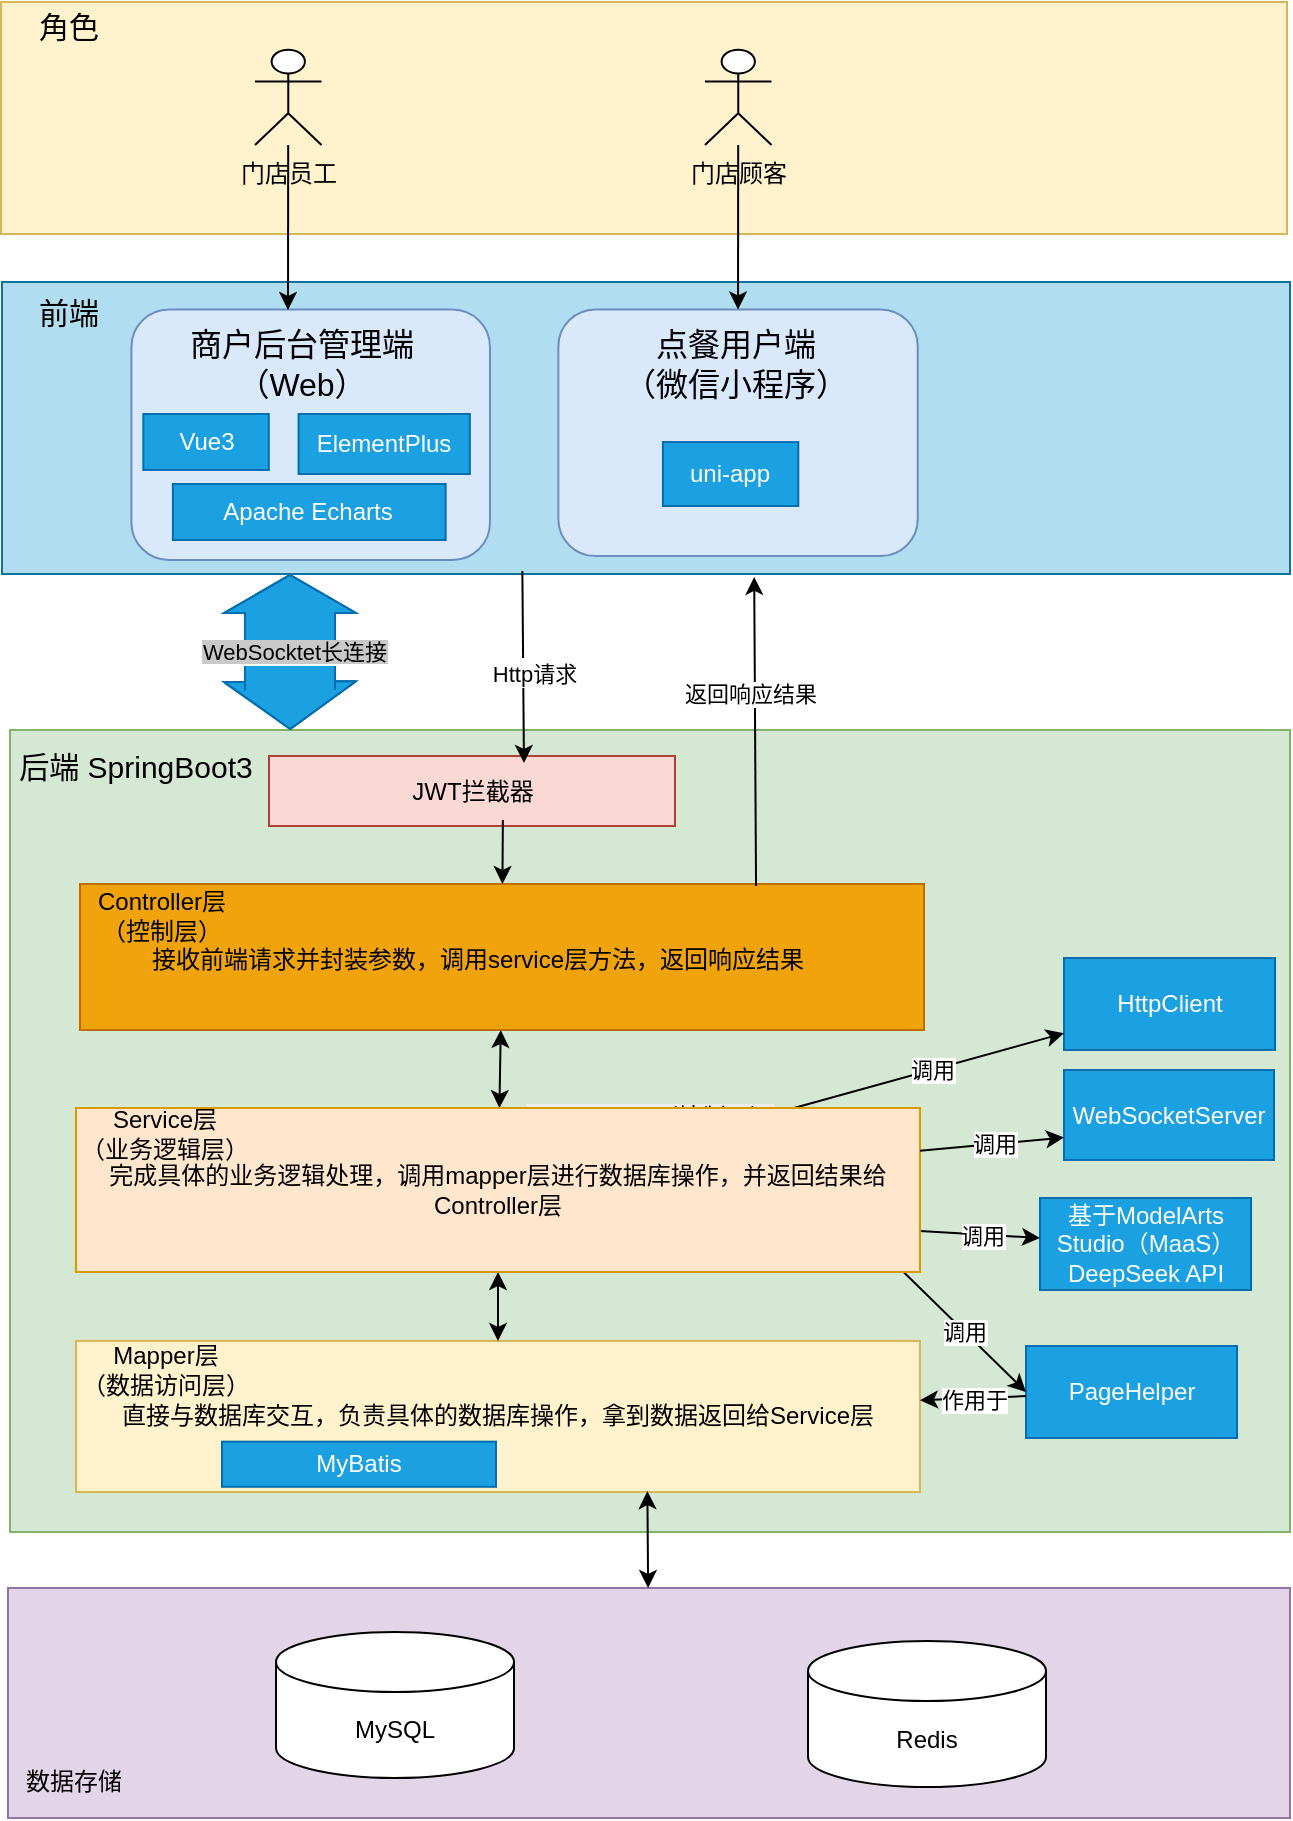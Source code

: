 <mxfile version="28.1.1">
  <diagram name="第 1 页" id="5mCxrqloH2qk-mehDYs9">
    <mxGraphModel dx="136" dy="532" grid="0" gridSize="10" guides="1" tooltips="1" connect="1" arrows="1" fold="1" page="1" pageScale="1" pageWidth="827" pageHeight="1169" math="0" shadow="0">
      <root>
        <mxCell id="0" />
        <mxCell id="1" parent="0" />
        <mxCell id="SMb74sRTpoAXpH5g-2Ui-11" value="" style="group;fillColor=#fff2cc;strokeColor=#d6b656;" parent="1" vertex="1" connectable="0">
          <mxGeometry x="95.5" y="44" width="643" height="116" as="geometry" />
        </mxCell>
        <mxCell id="SMb74sRTpoAXpH5g-2Ui-1" value="" style="rounded=0;whiteSpace=wrap;html=1;fillColor=#fff2cc;strokeColor=#d6b656;" parent="SMb74sRTpoAXpH5g-2Ui-11" vertex="1">
          <mxGeometry width="643" height="116" as="geometry" />
        </mxCell>
        <mxCell id="SMb74sRTpoAXpH5g-2Ui-5" value="&lt;font style=&quot;font-size: 15px;&quot;&gt;角色&lt;/font&gt;" style="text;html=1;align=center;verticalAlign=middle;whiteSpace=wrap;rounded=0;" parent="SMb74sRTpoAXpH5g-2Ui-11" vertex="1">
          <mxGeometry width="66.517" height="23.836" as="geometry" />
        </mxCell>
        <mxCell id="HpwkEJ6FR9tNtZJogCfC-5" value="门店员工" style="shape=umlActor;verticalLabelPosition=bottom;verticalAlign=top;html=1;outlineConnect=0;" parent="SMb74sRTpoAXpH5g-2Ui-11" vertex="1">
          <mxGeometry x="127.0" y="23.836" width="33.259" height="47.671" as="geometry" />
        </mxCell>
        <mxCell id="HpwkEJ6FR9tNtZJogCfC-6" value="门店顾客&lt;div&gt;&lt;br&gt;&lt;/div&gt;" style="shape=umlActor;verticalLabelPosition=bottom;verticalAlign=top;html=1;outlineConnect=0;" parent="SMb74sRTpoAXpH5g-2Ui-11" vertex="1">
          <mxGeometry x="352.0" y="23.836" width="33.259" height="47.671" as="geometry" />
        </mxCell>
        <mxCell id="HpwkEJ6FR9tNtZJogCfC-1" value="" style="group;fillColor=#dae8fc;strokeColor=#6c8ebf;" parent="1" vertex="1" connectable="0">
          <mxGeometry x="96" y="184" width="644" height="146" as="geometry" />
        </mxCell>
        <mxCell id="HpwkEJ6FR9tNtZJogCfC-2" value="" style="rounded=0;whiteSpace=wrap;html=1;fillColor=#b1ddf0;strokeColor=#10739e;" parent="HpwkEJ6FR9tNtZJogCfC-1" vertex="1">
          <mxGeometry width="644.0" height="146" as="geometry" />
        </mxCell>
        <mxCell id="HpwkEJ6FR9tNtZJogCfC-3" value="&lt;font style=&quot;font-size: 15px;&quot;&gt;前端&lt;/font&gt;" style="text;html=1;align=center;verticalAlign=middle;whiteSpace=wrap;rounded=0;" parent="HpwkEJ6FR9tNtZJogCfC-1" vertex="1">
          <mxGeometry width="66.621" height="30" as="geometry" />
        </mxCell>
        <mxCell id="HpwkEJ6FR9tNtZJogCfC-4" value="" style="rounded=1;whiteSpace=wrap;html=1;fillColor=#dae8fc;strokeColor=#6c8ebf;movable=0;resizable=0;rotatable=0;deletable=0;editable=0;locked=1;connectable=0;" parent="HpwkEJ6FR9tNtZJogCfC-1" vertex="1">
          <mxGeometry x="64.7" y="13.75" width="179.3" height="125.25" as="geometry" />
        </mxCell>
        <mxCell id="HpwkEJ6FR9tNtZJogCfC-15" value="&lt;font style=&quot;font-size: 16px;&quot;&gt;商户后台管理端（Web）&lt;/font&gt;" style="text;html=1;align=center;verticalAlign=middle;whiteSpace=wrap;rounded=0;" parent="HpwkEJ6FR9tNtZJogCfC-1" vertex="1">
          <mxGeometry x="75.811" y="22" width="147.676" height="37" as="geometry" />
        </mxCell>
        <mxCell id="HpwkEJ6FR9tNtZJogCfC-24" value="" style="rounded=1;whiteSpace=wrap;html=1;fillColor=#dae8fc;strokeColor=#6c8ebf;" parent="HpwkEJ6FR9tNtZJogCfC-1" vertex="1">
          <mxGeometry x="278.174" y="13.75" width="179.693" height="123.25" as="geometry" />
        </mxCell>
        <mxCell id="HpwkEJ6FR9tNtZJogCfC-25" value="&lt;span style=&quot;font-size: 16px;&quot;&gt;点餐用户端&lt;/span&gt;&lt;div&gt;&lt;span style=&quot;font-size: 16px;&quot;&gt;（微信小程序）&lt;/span&gt;&lt;/div&gt;" style="text;html=1;align=center;verticalAlign=middle;whiteSpace=wrap;rounded=0;" parent="HpwkEJ6FR9tNtZJogCfC-1" vertex="1">
          <mxGeometry x="292.637" y="22" width="147.676" height="37" as="geometry" />
        </mxCell>
        <mxCell id="HpwkEJ6FR9tNtZJogCfC-27" value="Vue3" style="rounded=0;whiteSpace=wrap;html=1;fillColor=#1ba1e2;strokeColor=#006EAF;fontColor=#ffffff;" parent="HpwkEJ6FR9tNtZJogCfC-1" vertex="1">
          <mxGeometry x="70.671" y="66" width="62.708" height="28" as="geometry" />
        </mxCell>
        <mxCell id="HpwkEJ6FR9tNtZJogCfC-28" value="ElementPlus" style="rounded=0;whiteSpace=wrap;html=1;fillColor=#1ba1e2;strokeColor=#006EAF;fontColor=#ffffff;" parent="HpwkEJ6FR9tNtZJogCfC-1" vertex="1">
          <mxGeometry x="148.309" y="66" width="85.601" height="30" as="geometry" />
        </mxCell>
        <mxCell id="HpwkEJ6FR9tNtZJogCfC-48" value="Apache Echarts" style="rounded=0;whiteSpace=wrap;html=1;fillColor=#1ba1e2;strokeColor=#006EAF;fontColor=#ffffff;" parent="HpwkEJ6FR9tNtZJogCfC-1" vertex="1">
          <mxGeometry x="85.452" y="101" width="136.365" height="28" as="geometry" />
        </mxCell>
        <mxCell id="HpwkEJ6FR9tNtZJogCfC-51" value="uni-app" style="rounded=0;whiteSpace=wrap;html=1;fillColor=#1ba1e2;strokeColor=#006EAF;fontColor=#ffffff;" parent="HpwkEJ6FR9tNtZJogCfC-1" vertex="1">
          <mxGeometry x="330.461" y="80" width="67.685" height="32" as="geometry" />
        </mxCell>
        <mxCell id="HpwkEJ6FR9tNtZJogCfC-56" value="&#xa;&lt;span style=&quot;color: rgb(0, 0, 0); font-family: Helvetica; font-size: 12px; font-style: normal; font-variant-ligatures: normal; font-variant-caps: normal; font-weight: 400; letter-spacing: normal; orphans: 2; text-align: center; text-indent: 0px; text-transform: none; widows: 2; word-spacing: 0px; -webkit-text-stroke-width: 0px; white-space: normal; background-color: rgb(236, 236, 236); text-decoration-thickness: initial; text-decoration-style: initial; text-decoration-color: initial; display: inline !important; float: none;&quot;&gt;Controller层（控制层）&lt;/span&gt;&#xa;&#xa;" style="rounded=0;whiteSpace=wrap;html=1;fillColor=#d5e8d4;strokeColor=#82b366;" parent="1" vertex="1">
          <mxGeometry x="100" y="408" width="640" height="401" as="geometry" />
        </mxCell>
        <mxCell id="HpwkEJ6FR9tNtZJogCfC-57" value="&lt;font style=&quot;font-size: 15px;&quot;&gt;后端 SpringBoot3&lt;/font&gt;" style="text;html=1;align=center;verticalAlign=middle;whiteSpace=wrap;rounded=0;" parent="1" vertex="1">
          <mxGeometry x="95.5" y="399" width="134" height="53" as="geometry" />
        </mxCell>
        <mxCell id="HpwkEJ6FR9tNtZJogCfC-63" value="" style="group;fillColor=#f0a30a;strokeColor=#BD7000;fontColor=#000000;" parent="1" vertex="1" connectable="0">
          <mxGeometry x="135" y="485" width="422" height="73" as="geometry" />
        </mxCell>
        <mxCell id="HpwkEJ6FR9tNtZJogCfC-59" value="&lt;div style=&quot;language:zh-CN;line-height:150%;margin-top:0pt;margin-bottom:0pt;&amp;lt;br/&amp;gt;margin-left:.25in;text-indent:-.25in;text-align:left;direction:ltr;unicode-bidi:&amp;lt;br/&amp;gt;embed;mso-line-break-override:none;word-break:normal;punctuation-wrap:hanging&quot;&gt;接收前端请求并封装参数，调用service层方法，返回响应结果&lt;/div&gt;" style="rounded=0;whiteSpace=wrap;html=1;fillColor=#f0a30a;strokeColor=#BD7000;fontColor=#000000;" parent="HpwkEJ6FR9tNtZJogCfC-63" vertex="1">
          <mxGeometry width="422" height="73" as="geometry" />
        </mxCell>
        <mxCell id="HpwkEJ6FR9tNtZJogCfC-61" value="Controller层（控制层）" style="text;html=1;align=center;verticalAlign=middle;whiteSpace=wrap;rounded=0;" parent="HpwkEJ6FR9tNtZJogCfC-63" vertex="1">
          <mxGeometry y="7.005" width="82" height="17.255" as="geometry" />
        </mxCell>
        <mxCell id="HpwkEJ6FR9tNtZJogCfC-64" value="" style="group" parent="1" vertex="1" connectable="0">
          <mxGeometry x="135" y="630" width="422" height="86" as="geometry" />
        </mxCell>
        <mxCell id="HpwkEJ6FR9tNtZJogCfC-66" value="Service层&lt;div&gt;（业务逻辑层）&lt;/div&gt;" style="text;html=1;align=center;verticalAlign=middle;whiteSpace=wrap;rounded=0;" parent="HpwkEJ6FR9tNtZJogCfC-64" vertex="1">
          <mxGeometry x="-5" y="7.679" width="93" height="18.429" as="geometry" />
        </mxCell>
        <mxCell id="HpwkEJ6FR9tNtZJogCfC-67" value="" style="group" parent="1" vertex="1" connectable="0">
          <mxGeometry x="133" y="710" width="422" height="79" as="geometry" />
        </mxCell>
        <mxCell id="HpwkEJ6FR9tNtZJogCfC-68" value="直接与数据库交互，负责具体的数据库操作，拿到数据返回给Service层" style="rounded=0;whiteSpace=wrap;html=1;fillColor=#fff2cc;strokeColor=#d6b656;" parent="HpwkEJ6FR9tNtZJogCfC-67" vertex="1">
          <mxGeometry y="3.473" width="422" height="75.527" as="geometry" />
        </mxCell>
        <mxCell id="HpwkEJ6FR9tNtZJogCfC-69" value="Mapper层&lt;div&gt;（数据访问层）&lt;/div&gt;" style="text;html=1;align=center;verticalAlign=middle;whiteSpace=wrap;rounded=0;" parent="HpwkEJ6FR9tNtZJogCfC-67" vertex="1">
          <mxGeometry x="-2" y="6.945" width="94" height="22.571" as="geometry" />
        </mxCell>
        <mxCell id="HpwkEJ6FR9tNtZJogCfC-89" value="MyBatis" style="rounded=0;whiteSpace=wrap;html=1;fillColor=#1ba1e2;fontColor=#ffffff;strokeColor=#006EAF;" parent="HpwkEJ6FR9tNtZJogCfC-67" vertex="1">
          <mxGeometry x="73" y="53.824" width="137" height="22.571" as="geometry" />
        </mxCell>
        <mxCell id="HpwkEJ6FR9tNtZJogCfC-78" value="JWT拦截器" style="rounded=0;whiteSpace=wrap;html=1;fillColor=#fad9d5;strokeColor=#ae4132;" parent="1" vertex="1">
          <mxGeometry x="229.5" y="421" width="203" height="35" as="geometry" />
        </mxCell>
        <mxCell id="HpwkEJ6FR9tNtZJogCfC-85" value="基于ModelArts Studio（MaaS） DeepSeek API" style="rounded=0;whiteSpace=wrap;html=1;fillColor=#1ba1e2;strokeColor=#006EAF;fontColor=#ffffff;" parent="1" vertex="1">
          <mxGeometry x="615" y="642" width="105.509" height="46" as="geometry" />
        </mxCell>
        <mxCell id="HpwkEJ6FR9tNtZJogCfC-102" value="" style="shape=flexArrow;endArrow=classic;startArrow=classic;html=1;rounded=0;width=45;startSize=7.56;fillColor=#1ba1e2;strokeColor=#006EAF;labelBackgroundColor=#DDDDDD;" parent="1" edge="1">
          <mxGeometry width="100" height="100" relative="1" as="geometry">
            <mxPoint x="240.127" y="408" as="sourcePoint" />
            <mxPoint x="240" y="330" as="targetPoint" />
            <Array as="points">
              <mxPoint x="240" y="388" />
            </Array>
          </mxGeometry>
        </mxCell>
        <mxCell id="HpwkEJ6FR9tNtZJogCfC-104" value="&lt;span style=&quot;background-color: rgb(201, 201, 201);&quot;&gt;WebSocktet长连接&lt;/span&gt;" style="edgeLabel;html=1;align=center;verticalAlign=middle;resizable=0;points=[];" parent="HpwkEJ6FR9tNtZJogCfC-102" vertex="1" connectable="0">
          <mxGeometry x="-0.103" y="-5" relative="1" as="geometry">
            <mxPoint x="-3" y="-4" as="offset" />
          </mxGeometry>
        </mxCell>
        <mxCell id="HpwkEJ6FR9tNtZJogCfC-105" value="" style="endArrow=classic;html=1;rounded=0;entryX=0.628;entryY=0.1;entryDx=0;entryDy=0;entryPerimeter=0;exitX=0.404;exitY=0.99;exitDx=0;exitDy=0;exitPerimeter=0;" parent="1" source="HpwkEJ6FR9tNtZJogCfC-2" target="HpwkEJ6FR9tNtZJogCfC-78" edge="1">
          <mxGeometry width="50" height="50" relative="1" as="geometry">
            <mxPoint x="345" y="334" as="sourcePoint" />
            <mxPoint x="404" y="239" as="targetPoint" />
          </mxGeometry>
        </mxCell>
        <mxCell id="HpwkEJ6FR9tNtZJogCfC-106" value="Text" style="edgeLabel;html=1;align=center;verticalAlign=middle;resizable=0;points=[];" parent="HpwkEJ6FR9tNtZJogCfC-105" vertex="1" connectable="0">
          <mxGeometry x="0.024" y="1" relative="1" as="geometry">
            <mxPoint as="offset" />
          </mxGeometry>
        </mxCell>
        <mxCell id="HpwkEJ6FR9tNtZJogCfC-107" value="Http请求" style="edgeLabel;html=1;align=center;verticalAlign=middle;resizable=0;points=[];" parent="HpwkEJ6FR9tNtZJogCfC-105" vertex="1" connectable="0">
          <mxGeometry x="0.068" y="5" relative="1" as="geometry">
            <mxPoint as="offset" />
          </mxGeometry>
        </mxCell>
        <mxCell id="HpwkEJ6FR9tNtZJogCfC-109" value="" style="endArrow=classic;html=1;rounded=0;exitX=0.801;exitY=0.014;exitDx=0;exitDy=0;exitPerimeter=0;entryX=0.584;entryY=1.01;entryDx=0;entryDy=0;entryPerimeter=0;" parent="1" source="HpwkEJ6FR9tNtZJogCfC-59" target="HpwkEJ6FR9tNtZJogCfC-2" edge="1">
          <mxGeometry width="50" height="50" relative="1" as="geometry">
            <mxPoint x="354" y="289" as="sourcePoint" />
            <mxPoint x="404" y="239" as="targetPoint" />
          </mxGeometry>
        </mxCell>
        <mxCell id="HpwkEJ6FR9tNtZJogCfC-110" value="返回响应结果" style="edgeLabel;html=1;align=center;verticalAlign=middle;resizable=0;points=[];" parent="HpwkEJ6FR9tNtZJogCfC-109" vertex="1" connectable="0">
          <mxGeometry x="0.251" y="3" relative="1" as="geometry">
            <mxPoint as="offset" />
          </mxGeometry>
        </mxCell>
        <mxCell id="HpwkEJ6FR9tNtZJogCfC-114" value="" style="endArrow=classic;html=1;rounded=0;exitX=1;exitY=0.75;exitDx=0;exitDy=0;" parent="1" source="HpwkEJ6FR9tNtZJogCfC-65" target="HpwkEJ6FR9tNtZJogCfC-85" edge="1">
          <mxGeometry width="50" height="50" relative="1" as="geometry">
            <mxPoint x="557" y="674" as="sourcePoint" />
            <mxPoint x="404" y="739" as="targetPoint" />
          </mxGeometry>
        </mxCell>
        <mxCell id="HpwkEJ6FR9tNtZJogCfC-115" value="调用" style="edgeLabel;html=1;align=center;verticalAlign=middle;resizable=0;points=[];" parent="HpwkEJ6FR9tNtZJogCfC-114" vertex="1" connectable="0">
          <mxGeometry x="0.023" relative="1" as="geometry">
            <mxPoint as="offset" />
          </mxGeometry>
        </mxCell>
        <mxCell id="HpwkEJ6FR9tNtZJogCfC-118" value="HttpClient" style="rounded=0;whiteSpace=wrap;html=1;fillColor=#1ba1e2;strokeColor=#006EAF;fontColor=#ffffff;" parent="1" vertex="1">
          <mxGeometry x="627" y="522" width="105.509" height="46" as="geometry" />
        </mxCell>
        <mxCell id="HpwkEJ6FR9tNtZJogCfC-119" value="" style="endArrow=classic;html=1;rounded=0;" parent="1" source="HpwkEJ6FR9tNtZJogCfC-65" target="HpwkEJ6FR9tNtZJogCfC-118" edge="1">
          <mxGeometry width="50" height="50" relative="1" as="geometry">
            <mxPoint x="580" y="736" as="sourcePoint" />
            <mxPoint x="612" y="725" as="targetPoint" />
          </mxGeometry>
        </mxCell>
        <mxCell id="HpwkEJ6FR9tNtZJogCfC-120" value="调用" style="edgeLabel;html=1;align=center;verticalAlign=middle;resizable=0;points=[];" parent="HpwkEJ6FR9tNtZJogCfC-119" vertex="1" connectable="0">
          <mxGeometry x="0.023" relative="1" as="geometry">
            <mxPoint as="offset" />
          </mxGeometry>
        </mxCell>
        <mxCell id="HpwkEJ6FR9tNtZJogCfC-121" value="" style="endArrow=classic;html=1;rounded=0;exitX=0.576;exitY=0.914;exitDx=0;exitDy=0;exitPerimeter=0;" parent="1" source="HpwkEJ6FR9tNtZJogCfC-78" target="HpwkEJ6FR9tNtZJogCfC-59" edge="1">
          <mxGeometry width="50" height="50" relative="1" as="geometry">
            <mxPoint x="354" y="689" as="sourcePoint" />
            <mxPoint x="404" y="639" as="targetPoint" />
          </mxGeometry>
        </mxCell>
        <mxCell id="HpwkEJ6FR9tNtZJogCfC-122" value="" style="endArrow=classic;startArrow=classic;html=1;rounded=0;" parent="1" source="HpwkEJ6FR9tNtZJogCfC-65" target="HpwkEJ6FR9tNtZJogCfC-59" edge="1">
          <mxGeometry width="50" height="50" relative="1" as="geometry">
            <mxPoint x="354" y="689" as="sourcePoint" />
            <mxPoint x="404" y="639" as="targetPoint" />
          </mxGeometry>
        </mxCell>
        <mxCell id="HpwkEJ6FR9tNtZJogCfC-123" value="PageHelper" style="rounded=0;whiteSpace=wrap;html=1;fillColor=#1ba1e2;strokeColor=#006EAF;fontColor=#ffffff;" parent="1" vertex="1">
          <mxGeometry x="608" y="716" width="105.509" height="46" as="geometry" />
        </mxCell>
        <mxCell id="HpwkEJ6FR9tNtZJogCfC-124" value="" style="endArrow=classic;html=1;rounded=0;exitX=0.975;exitY=0.972;exitDx=0;exitDy=0;exitPerimeter=0;entryX=0;entryY=0.5;entryDx=0;entryDy=0;" parent="1" source="HpwkEJ6FR9tNtZJogCfC-65" target="HpwkEJ6FR9tNtZJogCfC-123" edge="1">
          <mxGeometry width="50" height="50" relative="1" as="geometry">
            <mxPoint x="576" y="767" as="sourcePoint" />
            <mxPoint x="633" y="774" as="targetPoint" />
          </mxGeometry>
        </mxCell>
        <mxCell id="HpwkEJ6FR9tNtZJogCfC-125" value="调用" style="edgeLabel;html=1;align=center;verticalAlign=middle;resizable=0;points=[];" parent="HpwkEJ6FR9tNtZJogCfC-124" vertex="1" connectable="0">
          <mxGeometry x="0.023" relative="1" as="geometry">
            <mxPoint as="offset" />
          </mxGeometry>
        </mxCell>
        <mxCell id="HpwkEJ6FR9tNtZJogCfC-126" value="" style="endArrow=classic;html=1;rounded=0;" parent="1" source="HpwkEJ6FR9tNtZJogCfC-123" target="HpwkEJ6FR9tNtZJogCfC-68" edge="1">
          <mxGeometry width="50" height="50" relative="1" as="geometry">
            <mxPoint x="354" y="689" as="sourcePoint" />
            <mxPoint x="404" y="639" as="targetPoint" />
          </mxGeometry>
        </mxCell>
        <mxCell id="HpwkEJ6FR9tNtZJogCfC-128" value="作用于" style="edgeLabel;html=1;align=center;verticalAlign=middle;resizable=0;points=[];" parent="HpwkEJ6FR9tNtZJogCfC-126" vertex="1" connectable="0">
          <mxGeometry x="-0.016" y="1" relative="1" as="geometry">
            <mxPoint as="offset" />
          </mxGeometry>
        </mxCell>
        <mxCell id="HpwkEJ6FR9tNtZJogCfC-130" value="" style="rounded=0;whiteSpace=wrap;html=1;fillColor=#e1d5e7;strokeColor=#9673a6;" parent="1" vertex="1">
          <mxGeometry x="99" y="837" width="641" height="115" as="geometry" />
        </mxCell>
        <mxCell id="HpwkEJ6FR9tNtZJogCfC-132" value="数据存储" style="text;html=1;align=center;verticalAlign=middle;whiteSpace=wrap;rounded=0;" parent="1" vertex="1">
          <mxGeometry x="102" y="919" width="60" height="30" as="geometry" />
        </mxCell>
        <mxCell id="HpwkEJ6FR9tNtZJogCfC-133" value="MySQL" style="shape=cylinder3;whiteSpace=wrap;html=1;boundedLbl=1;backgroundOutline=1;size=15;" parent="1" vertex="1">
          <mxGeometry x="233" y="859" width="119" height="73" as="geometry" />
        </mxCell>
        <mxCell id="HpwkEJ6FR9tNtZJogCfC-134" value="Redis" style="shape=cylinder3;whiteSpace=wrap;html=1;boundedLbl=1;backgroundOutline=1;size=15;" parent="1" vertex="1">
          <mxGeometry x="499" y="863.5" width="119" height="73" as="geometry" />
        </mxCell>
        <mxCell id="HpwkEJ6FR9tNtZJogCfC-135" value="" style="endArrow=classic;startArrow=classic;html=1;rounded=0;entryX=0.677;entryY=0.994;entryDx=0;entryDy=0;entryPerimeter=0;" parent="1" source="HpwkEJ6FR9tNtZJogCfC-130" target="HpwkEJ6FR9tNtZJogCfC-68" edge="1">
          <mxGeometry width="50" height="50" relative="1" as="geometry">
            <mxPoint x="354" y="904" as="sourcePoint" />
            <mxPoint x="404" y="854" as="targetPoint" />
          </mxGeometry>
        </mxCell>
        <mxCell id="HpwkEJ6FR9tNtZJogCfC-136" value="" style="endArrow=classic;startArrow=classic;html=1;rounded=0;" parent="1" source="HpwkEJ6FR9tNtZJogCfC-68" target="HpwkEJ6FR9tNtZJogCfC-65" edge="1">
          <mxGeometry width="50" height="50" relative="1" as="geometry">
            <mxPoint x="354" y="704" as="sourcePoint" />
            <mxPoint x="404" y="654" as="targetPoint" />
          </mxGeometry>
        </mxCell>
        <mxCell id="HpwkEJ6FR9tNtZJogCfC-137" value="" style="endArrow=classic;html=1;rounded=0;" parent="1" source="HpwkEJ6FR9tNtZJogCfC-5" edge="1">
          <mxGeometry width="50" height="50" relative="1" as="geometry">
            <mxPoint x="354" y="204" as="sourcePoint" />
            <mxPoint x="239" y="198" as="targetPoint" />
          </mxGeometry>
        </mxCell>
        <mxCell id="HpwkEJ6FR9tNtZJogCfC-138" value="" style="endArrow=classic;html=1;rounded=0;entryX=0.5;entryY=0;entryDx=0;entryDy=0;" parent="1" source="HpwkEJ6FR9tNtZJogCfC-6" target="HpwkEJ6FR9tNtZJogCfC-24" edge="1">
          <mxGeometry width="50" height="50" relative="1" as="geometry">
            <mxPoint x="354" y="204" as="sourcePoint" />
            <mxPoint x="404" y="154" as="targetPoint" />
          </mxGeometry>
        </mxCell>
        <mxCell id="HpwkEJ6FR9tNtZJogCfC-139" value="WebSocketServer" style="rounded=0;whiteSpace=wrap;html=1;fillColor=#1ba1e2;strokeColor=#006EAF;fontColor=#ffffff;" parent="1" vertex="1">
          <mxGeometry x="627" y="578" width="105" height="45" as="geometry" />
        </mxCell>
        <mxCell id="HpwkEJ6FR9tNtZJogCfC-65" value="&lt;div&gt;&lt;span style=&quot;background-color: transparent; color: light-dark(rgb(0, 0, 0), rgb(255, 255, 255));&quot;&gt;完成具体的业务逻辑处理，调用mapper层进行数据库操作，并返回结果给Controller层&lt;/span&gt;&lt;/div&gt;" style="rounded=0;whiteSpace=wrap;html=1;fillColor=#ffe6cc;strokeColor=#d79b00;" parent="1" vertex="1">
          <mxGeometry x="133" y="597" width="422" height="82" as="geometry" />
        </mxCell>
        <mxCell id="t7kpr9rm5orXJDS_jZnI-1" value="Service层&lt;div&gt;（业务逻辑层）&lt;/div&gt;" style="text;html=1;align=center;verticalAlign=middle;whiteSpace=wrap;rounded=0;" vertex="1" parent="1">
          <mxGeometry x="128" y="597" width="99" height="26" as="geometry" />
        </mxCell>
        <mxCell id="t7kpr9rm5orXJDS_jZnI-3" value="" style="endArrow=classic;html=1;rounded=0;entryX=0;entryY=0.75;entryDx=0;entryDy=0;" edge="1" parent="1" source="HpwkEJ6FR9tNtZJogCfC-65" target="HpwkEJ6FR9tNtZJogCfC-139">
          <mxGeometry width="50" height="50" relative="1" as="geometry">
            <mxPoint x="577" y="587" as="sourcePoint" />
            <mxPoint x="640" y="588" as="targetPoint" />
          </mxGeometry>
        </mxCell>
        <mxCell id="t7kpr9rm5orXJDS_jZnI-4" value="调用" style="edgeLabel;html=1;align=center;verticalAlign=middle;resizable=0;points=[];" vertex="1" connectable="0" parent="t7kpr9rm5orXJDS_jZnI-3">
          <mxGeometry x="0.023" relative="1" as="geometry">
            <mxPoint as="offset" />
          </mxGeometry>
        </mxCell>
      </root>
    </mxGraphModel>
  </diagram>
</mxfile>
